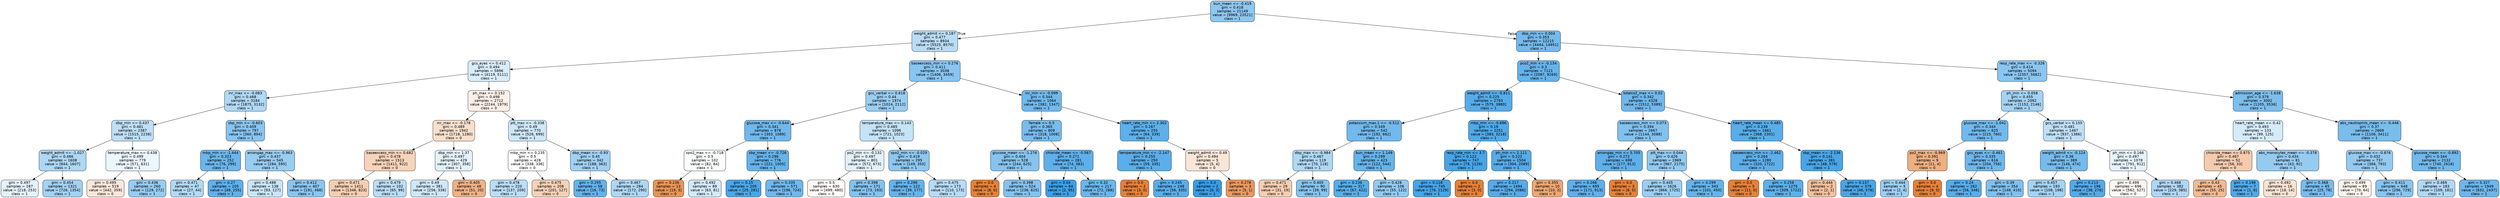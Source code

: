 digraph Tree {
node [shape=box, style="filled, rounded", color="black", fontname="helvetica"] ;
edge [fontname="helvetica"] ;
0 [label="bun_mean <= -0.419\ngini = 0.418\nsamples = 21149\nvalue = [9969, 23521]\nclass = 1", fillcolor="#8dc7f0"] ;
1 [label="weight_admit <= 0.187\ngini = 0.477\nsamples = 8934\nvalue = [5525, 8570]\nclass = 1", fillcolor="#b9dcf6"] ;
0 -> 1 [labeldistance=2.5, labelangle=45, headlabel="True"] ;
2 [label="gcs_eyes <= 0.412\ngini = 0.494\nsamples = 5896\nvalue = [4119, 5111]\nclass = 1", fillcolor="#d9ecfa"] ;
1 -> 2 ;
3 [label="inr_max <= -0.083\ngini = 0.468\nsamples = 3184\nvalue = [1875, 3132]\nclass = 1", fillcolor="#b0d8f5"] ;
2 -> 3 ;
4 [label="dbp_min <= 0.437\ngini = 0.481\nsamples = 2387\nvalue = [1515, 2238]\nclass = 1", fillcolor="#bfdff7"] ;
3 -> 4 ;
5 [label="weight_admit <= -1.027\ngini = 0.466\nsamples = 1608\nvalue = [944, 1607]\nclass = 1", fillcolor="#add7f4"] ;
4 -> 5 ;
6 [label="gini = 0.497\nsamples = 287\nvalue = [218, 253]\nclass = 1", fillcolor="#e4f1fb"] ;
5 -> 6 ;
7 [label="gini = 0.454\nsamples = 1321\nvalue = [726, 1354]\nclass = 1", fillcolor="#a3d2f3"] ;
5 -> 7 ;
8 [label="temperature_max <= 0.438\ngini = 0.499\nsamples = 779\nvalue = [571, 631]\nclass = 1", fillcolor="#ecf6fd"] ;
4 -> 8 ;
9 [label="gini = 0.495\nsamples = 519\nvalue = [442, 359]\nclass = 0", fillcolor="#fae7da"] ;
8 -> 9 ;
10 [label="gini = 0.436\nsamples = 260\nvalue = [129, 272]\nclass = 1", fillcolor="#97cbf1"] ;
8 -> 10 ;
11 [label="sbp_min <= -0.603\ngini = 0.409\nsamples = 797\nvalue = [360, 894]\nclass = 1", fillcolor="#89c4ef"] ;
3 -> 11 ;
12 [label="mbp_min <= -1.444\ngini = 0.323\nsamples = 252\nvalue = [76, 299]\nclass = 1", fillcolor="#6bb6ec"] ;
11 -> 12 ;
13 [label="gini = 0.471\nsamples = 47\nvalue = [27, 44]\nclass = 1", fillcolor="#b2d9f5"] ;
12 -> 13 ;
14 [label="gini = 0.27\nsamples = 205\nvalue = [49, 255]\nclass = 1", fillcolor="#5fb0ea"] ;
12 -> 14 ;
15 [label="aniongap_max <= -0.963\ngini = 0.437\nsamples = 545\nvalue = [284, 595]\nclass = 1", fillcolor="#98ccf1"] ;
11 -> 15 ;
16 [label="gini = 0.488\nsamples = 138\nvalue = [93, 127]\nclass = 1", fillcolor="#cae5f8"] ;
15 -> 16 ;
17 [label="gini = 0.412\nsamples = 407\nvalue = [191, 468]\nclass = 1", fillcolor="#8ac5f0"] ;
15 -> 17 ;
18 [label="ph_max <= 0.152\ngini = 0.498\nsamples = 2712\nvalue = [2244, 1979]\nclass = 0", fillcolor="#fcf0e8"] ;
2 -> 18 ;
19 [label="inr_max <= -0.178\ngini = 0.489\nsamples = 1942\nvalue = [1718, 1280]\nclass = 0", fillcolor="#f8dfcd"] ;
18 -> 19 ;
20 [label="baseexcess_min <= 0.682\ngini = 0.478\nsamples = 1513\nvalue = [1411, 922]\nclass = 0", fillcolor="#f6d3ba"] ;
19 -> 20 ;
21 [label="gini = 0.471\nsamples = 1411\nvalue = [1346, 823]\nclass = 0", fillcolor="#f5ceb2"] ;
20 -> 21 ;
22 [label="gini = 0.479\nsamples = 102\nvalue = [65, 99]\nclass = 1", fillcolor="#bbddf6"] ;
20 -> 22 ;
23 [label="dbp_min <= 1.37\ngini = 0.497\nsamples = 429\nvalue = [307, 358]\nclass = 1", fillcolor="#e3f1fb"] ;
19 -> 23 ;
24 [label="gini = 0.49\nsamples = 381\nvalue = [256, 338]\nclass = 1", fillcolor="#cfe7f9"] ;
23 -> 24 ;
25 [label="gini = 0.405\nsamples = 48\nvalue = [51, 20]\nclass = 0", fillcolor="#efb287"] ;
23 -> 25 ;
26 [label="ptt_max <= -0.338\ngini = 0.49\nsamples = 770\nvalue = [526, 699]\nclass = 1", fillcolor="#cee7f9"] ;
18 -> 26 ;
27 [label="mbp_min <= 0.235\ngini = 0.5\nsamples = 428\nvalue = [338, 336]\nclass = 0", fillcolor="#fffefe"] ;
26 -> 27 ;
28 [label="gini = 0.478\nsamples = 220\nvalue = [137, 209]\nclass = 1", fillcolor="#bbddf6"] ;
27 -> 28 ;
29 [label="gini = 0.475\nsamples = 208\nvalue = [201, 127]\nclass = 0", fillcolor="#f5d1b6"] ;
27 -> 29 ;
30 [label="dbp_mean <= -0.93\ngini = 0.45\nsamples = 342\nvalue = [188, 363]\nclass = 1", fillcolor="#a0d0f2"] ;
26 -> 30 ;
31 [label="gini = 0.295\nsamples = 58\nvalue = [16, 73]\nclass = 1", fillcolor="#64b2eb"] ;
30 -> 31 ;
32 [label="gini = 0.467\nsamples = 284\nvalue = [172, 290]\nclass = 1", fillcolor="#aed7f4"] ;
30 -> 32 ;
33 [label="baseexcess_min <= 0.276\ngini = 0.411\nsamples = 3038\nvalue = [1406, 3459]\nclass = 1", fillcolor="#89c5f0"] ;
1 -> 33 ;
34 [label="gcs_verbal <= 0.618\ngini = 0.44\nsamples = 1974\nvalue = [1024, 2112]\nclass = 1", fillcolor="#99cdf2"] ;
33 -> 34 ;
35 [label="glucose_max <= -0.644\ngini = 0.341\nsamples = 878\nvalue = [303, 1089]\nclass = 1", fillcolor="#70b8ec"] ;
34 -> 35 ;
36 [label="spo2_max <= -0.718\ngini = 0.5\nsamples = 102\nvalue = [82, 84]\nclass = 1", fillcolor="#fafdfe"] ;
35 -> 36 ;
37 [label="gini = 0.236\nsamples = 13\nvalue = [19, 3]\nclass = 0", fillcolor="#e99558"] ;
36 -> 37 ;
38 [label="gini = 0.492\nsamples = 89\nvalue = [63, 81]\nclass = 1", fillcolor="#d3e9f9"] ;
36 -> 38 ;
39 [label="sbp_mean <= -0.726\ngini = 0.296\nsamples = 776\nvalue = [221, 1005]\nclass = 1", fillcolor="#65b3eb"] ;
35 -> 39 ;
40 [label="gini = 0.15\nsamples = 205\nvalue = [25, 281]\nclass = 1", fillcolor="#4ba6e7"] ;
39 -> 40 ;
41 [label="gini = 0.335\nsamples = 571\nvalue = [196, 724]\nclass = 1", fillcolor="#6fb8ec"] ;
39 -> 41 ;
42 [label="temperature_max <= 0.143\ngini = 0.485\nsamples = 1096\nvalue = [721, 1023]\nclass = 1", fillcolor="#c5e2f7"] ;
34 -> 42 ;
43 [label="po2_min <= -0.132\ngini = 0.497\nsamples = 801\nvalue = [572, 673]\nclass = 1", fillcolor="#e1f0fb"] ;
42 -> 43 ;
44 [label="gini = 0.5\nsamples = 630\nvalue = [499, 480]\nclass = 0", fillcolor="#fefaf7"] ;
43 -> 44 ;
45 [label="gini = 0.398\nsamples = 171\nvalue = [73, 193]\nclass = 1", fillcolor="#84c2ef"] ;
43 -> 45 ;
46 [label="spo2_min <= -0.029\ngini = 0.419\nsamples = 295\nvalue = [149, 350]\nclass = 1", fillcolor="#8dc7f0"] ;
42 -> 46 ;
47 [label="gini = 0.296\nsamples = 122\nvalue = [39, 177]\nclass = 1", fillcolor="#65b3eb"] ;
46 -> 47 ;
48 [label="gini = 0.475\nsamples = 173\nvalue = [110, 173]\nclass = 1", fillcolor="#b7dbf6"] ;
46 -> 48 ;
49 [label="inr_min <= -0.099\ngini = 0.344\nsamples = 1064\nvalue = [382, 1347]\nclass = 1", fillcolor="#71b9ec"] ;
33 -> 49 ;
50 [label="female <= 0.5\ngini = 0.365\nsamples = 809\nvalue = [318, 1008]\nclass = 1", fillcolor="#77bced"] ;
49 -> 50 ;
51 [label="glucose_mean <= -1.276\ngini = 0.404\nsamples = 528\nvalue = [244, 625]\nclass = 1", fillcolor="#86c3ef"] ;
50 -> 51 ;
52 [label="gini = 0.0\nsamples = 4\nvalue = [8, 0]\nclass = 0", fillcolor="#e58139"] ;
51 -> 52 ;
53 [label="gini = 0.398\nsamples = 524\nvalue = [236, 625]\nclass = 1", fillcolor="#84c2ef"] ;
51 -> 53 ;
54 [label="chloride_mean <= -0.567\ngini = 0.271\nsamples = 281\nvalue = [74, 383]\nclass = 1", fillcolor="#5fb0ea"] ;
50 -> 54 ;
55 [label="gini = 0.04\nsamples = 64\nvalue = [2, 95]\nclass = 1", fillcolor="#3d9fe6"] ;
54 -> 55 ;
56 [label="gini = 0.32\nsamples = 217\nvalue = [72, 288]\nclass = 1", fillcolor="#6ab6ec"] ;
54 -> 56 ;
57 [label="heart_rate_min <= 2.302\ngini = 0.267\nsamples = 255\nvalue = [64, 339]\nclass = 1", fillcolor="#5eb0ea"] ;
49 -> 57 ;
58 [label="temperature_min <= -2.147\ngini = 0.255\nsamples = 250\nvalue = [59, 335]\nclass = 1", fillcolor="#5caeea"] ;
57 -> 58 ;
59 [label="gini = 0.0\nsamples = 2\nvalue = [3, 0]\nclass = 0", fillcolor="#e58139"] ;
58 -> 59 ;
60 [label="gini = 0.245\nsamples = 248\nvalue = [56, 335]\nclass = 1", fillcolor="#5aade9"] ;
58 -> 60 ;
61 [label="weight_admit <= 0.49\ngini = 0.494\nsamples = 5\nvalue = [5, 4]\nclass = 0", fillcolor="#fae6d7"] ;
57 -> 61 ;
62 [label="gini = 0.0\nsamples = 2\nvalue = [0, 3]\nclass = 1", fillcolor="#399de5"] ;
61 -> 62 ;
63 [label="gini = 0.278\nsamples = 3\nvalue = [5, 1]\nclass = 0", fillcolor="#ea9a61"] ;
61 -> 63 ;
64 [label="dbp_min <= 0.004\ngini = 0.353\nsamples = 12215\nvalue = [4444, 14951]\nclass = 1", fillcolor="#74baed"] ;
0 -> 64 [labeldistance=2.5, labelangle=-45, headlabel="False"] ;
65 [label="pco2_min <= -0.134\ngini = 0.3\nsamples = 7121\nvalue = [2087, 9269]\nclass = 1", fillcolor="#66b3eb"] ;
64 -> 65 ;
66 [label="weight_admit <= -0.811\ngini = 0.225\nsamples = 2793\nvalue = [575, 3880]\nclass = 1", fillcolor="#56ace9"] ;
65 -> 66 ;
67 [label="potassium_max.1 <= -0.512\ngini = 0.349\nsamples = 542\nvalue = [192, 662]\nclass = 1", fillcolor="#72b9ed"] ;
66 -> 67 ;
68 [label="dbp_max <= -0.984\ngini = 0.467\nsamples = 119\nvalue = [70, 118]\nclass = 1", fillcolor="#aed7f4"] ;
67 -> 68 ;
69 [label="gini = 0.471\nsamples = 29\nvalue = [31, 19]\nclass = 0", fillcolor="#f5ceb2"] ;
68 -> 69 ;
70 [label="gini = 0.405\nsamples = 90\nvalue = [39, 99]\nclass = 1", fillcolor="#87c4ef"] ;
68 -> 70 ;
71 [label="bun_mean <= 1.149\ngini = 0.299\nsamples = 423\nvalue = [122, 544]\nclass = 1", fillcolor="#65b3eb"] ;
67 -> 71 ;
72 [label="gini = 0.236\nsamples = 317\nvalue = [67, 422]\nclass = 1", fillcolor="#58ade9"] ;
71 -> 72 ;
73 [label="gini = 0.428\nsamples = 106\nvalue = [55, 122]\nclass = 1", fillcolor="#92c9f1"] ;
71 -> 73 ;
74 [label="mbp_min <= -0.696\ngini = 0.19\nsamples = 2251\nvalue = [383, 3218]\nclass = 1", fillcolor="#51a9e8"] ;
66 -> 74 ;
75 [label="resp_rate_min <= 3.7\ngini = 0.122\nsamples = 747\nvalue = [79, 1129]\nclass = 1", fillcolor="#47a4e7"] ;
74 -> 75 ;
76 [label="gini = 0.118\nsamples = 745\nvalue = [76, 1129]\nclass = 1", fillcolor="#46a4e7"] ;
75 -> 76 ;
77 [label="gini = 0.0\nsamples = 2\nvalue = [3, 0]\nclass = 0", fillcolor="#e58139"] ;
75 -> 77 ;
78 [label="ph_min <= 2.111\ngini = 0.222\nsamples = 1504\nvalue = [304, 2089]\nclass = 1", fillcolor="#56abe9"] ;
74 -> 78 ;
79 [label="gini = 0.217\nsamples = 1494\nvalue = [294, 2086]\nclass = 1", fillcolor="#55abe9"] ;
78 -> 79 ;
80 [label="gini = 0.355\nsamples = 10\nvalue = [10, 3]\nclass = 0", fillcolor="#eda774"] ;
78 -> 80 ;
81 [label="totalco2_max <= 0.02\ngini = 0.342\nsamples = 4328\nvalue = [1512, 5389]\nclass = 1", fillcolor="#71b8ec"] ;
65 -> 81 ;
82 [label="baseexcess_min <= 0.073\ngini = 0.394\nsamples = 2667\nvalue = [1144, 3088]\nclass = 1", fillcolor="#82c1ef"] ;
81 -> 82 ;
83 [label="aniongap_min <= 5.705\ngini = 0.272\nsamples = 698\nvalue = [177, 913]\nclass = 1", fillcolor="#5fb0ea"] ;
82 -> 83 ;
84 [label="gini = 0.266\nsamples = 695\nvalue = [171, 913]\nclass = 1", fillcolor="#5eafea"] ;
83 -> 84 ;
85 [label="gini = 0.0\nsamples = 3\nvalue = [6, 0]\nclass = 0", fillcolor="#e58139"] ;
83 -> 85 ;
86 [label="ptt_max <= 0.044\ngini = 0.426\nsamples = 1969\nvalue = [967, 2175]\nclass = 1", fillcolor="#91c9f1"] ;
82 -> 86 ;
87 [label="gini = 0.445\nsamples = 1626\nvalue = [866, 1725]\nclass = 1", fillcolor="#9ccef2"] ;
86 -> 87 ;
88 [label="gini = 0.299\nsamples = 343\nvalue = [101, 450]\nclass = 1", fillcolor="#65b3eb"] ;
86 -> 88 ;
89 [label="heart_rate_mean <= 0.485\ngini = 0.238\nsamples = 1661\nvalue = [368, 2301]\nclass = 1", fillcolor="#59ade9"] ;
81 -> 89 ;
90 [label="baseexcess_min <= -2.462\ngini = 0.264\nsamples = 1280\nvalue = [320, 1722]\nclass = 1", fillcolor="#5eafea"] ;
89 -> 90 ;
91 [label="gini = 0.0\nsamples = 5\nvalue = [11, 0]\nclass = 0", fillcolor="#e58139"] ;
90 -> 91 ;
92 [label="gini = 0.258\nsamples = 1275\nvalue = [309, 1722]\nclass = 1", fillcolor="#5dafea"] ;
90 -> 92 ;
93 [label="sbp_mean <= -2.136\ngini = 0.141\nsamples = 381\nvalue = [48, 579]\nclass = 1", fillcolor="#49a5e7"] ;
89 -> 93 ;
94 [label="gini = 0.444\nsamples = 2\nvalue = [2, 1]\nclass = 0", fillcolor="#f2c09c"] ;
93 -> 94 ;
95 [label="gini = 0.137\nsamples = 379\nvalue = [46, 578]\nclass = 1", fillcolor="#49a5e7"] ;
93 -> 95 ;
96 [label="resp_rate_max <= -0.326\ngini = 0.414\nsamples = 5094\nvalue = [2357, 5682]\nclass = 1", fillcolor="#8bc6f0"] ;
64 -> 96 ;
97 [label="ph_min <= 0.058\ngini = 0.455\nsamples = 2092\nvalue = [1152, 2146]\nclass = 1", fillcolor="#a3d2f3"] ;
96 -> 97 ;
98 [label="glucose_max <= -1.042\ngini = 0.344\nsamples = 625\nvalue = [215, 760]\nclass = 1", fillcolor="#71b9ec"] ;
97 -> 98 ;
99 [label="po2_max <= -0.969\ngini = 0.391\nsamples = 9\nvalue = [11, 4]\nclass = 0", fillcolor="#eeaf81"] ;
98 -> 99 ;
100 [label="gini = 0.444\nsamples = 5\nvalue = [2, 4]\nclass = 1", fillcolor="#9ccef2"] ;
99 -> 100 ;
101 [label="gini = 0.0\nsamples = 4\nvalue = [9, 0]\nclass = 0", fillcolor="#e58139"] ;
99 -> 101 ;
102 [label="gcs_eyes <= -0.461\ngini = 0.335\nsamples = 616\nvalue = [204, 756]\nclass = 1", fillcolor="#6eb7ec"] ;
98 -> 102 ;
103 [label="gini = 0.24\nsamples = 262\nvalue = [56, 346]\nclass = 1", fillcolor="#59ade9"] ;
102 -> 103 ;
104 [label="gini = 0.39\nsamples = 354\nvalue = [148, 410]\nclass = 1", fillcolor="#80c0ee"] ;
102 -> 104 ;
105 [label="gcs_verbal <= 0.155\ngini = 0.481\nsamples = 1467\nvalue = [937, 1386]\nclass = 1", fillcolor="#bfdff7"] ;
97 -> 105 ;
106 [label="weight_admit <= -0.124\ngini = 0.36\nsamples = 389\nvalue = [146, 474]\nclass = 1", fillcolor="#76bbed"] ;
105 -> 106 ;
107 [label="gini = 0.457\nsamples = 193\nvalue = [108, 198]\nclass = 1", fillcolor="#a5d2f3"] ;
106 -> 107 ;
108 [label="gini = 0.213\nsamples = 196\nvalue = [38, 276]\nclass = 1", fillcolor="#54aae9"] ;
106 -> 108 ;
109 [label="ph_min <= 0.166\ngini = 0.497\nsamples = 1078\nvalue = [791, 912]\nclass = 1", fillcolor="#e5f2fc"] ;
105 -> 109 ;
110 [label="gini = 0.499\nsamples = 696\nvalue = [562, 527]\nclass = 0", fillcolor="#fdf7f3"] ;
109 -> 110 ;
111 [label="gini = 0.468\nsamples = 382\nvalue = [229, 385]\nclass = 1", fillcolor="#afd7f4"] ;
109 -> 111 ;
112 [label="admission_age <= -1.638\ngini = 0.379\nsamples = 3002\nvalue = [1205, 3536]\nclass = 1", fillcolor="#7cbeee"] ;
96 -> 112 ;
113 [label="heart_rate_mean <= 0.42\ngini = 0.493\nsamples = 133\nvalue = [99, 125]\nclass = 1", fillcolor="#d6ebfa"] ;
112 -> 113 ;
114 [label="chloride_mean <= 0.875\ngini = 0.467\nsamples = 52\nvalue = [56, 33]\nclass = 0", fillcolor="#f4cbae"] ;
113 -> 114 ;
115 [label="gini = 0.43\nsamples = 45\nvalue = [55, 25]\nclass = 0", fillcolor="#f1ba93"] ;
114 -> 115 ;
116 [label="gini = 0.198\nsamples = 7\nvalue = [1, 8]\nclass = 1", fillcolor="#52a9e8"] ;
114 -> 116 ;
117 [label="abs_monocytes_mean <= -0.378\ngini = 0.434\nsamples = 81\nvalue = [43, 92]\nclass = 1", fillcolor="#96cbf1"] ;
113 -> 117 ;
118 [label="gini = 0.492\nsamples = 16\nvalue = [18, 14]\nclass = 0", fillcolor="#f9e3d3"] ;
117 -> 118 ;
119 [label="gini = 0.368\nsamples = 65\nvalue = [25, 78]\nclass = 1", fillcolor="#78bced"] ;
117 -> 119 ;
120 [label="abs_neutrophils_mean <= -0.446\ngini = 0.37\nsamples = 2869\nvalue = [1106, 3411]\nclass = 1", fillcolor="#79bded"] ;
112 -> 120 ;
121 [label="glucose_max <= -0.876\ngini = 0.432\nsamples = 737\nvalue = [366, 793]\nclass = 1", fillcolor="#94caf1"] ;
120 -> 121 ;
122 [label="gini = 0.499\nsamples = 89\nvalue = [70, 64]\nclass = 0", fillcolor="#fdf4ee"] ;
121 -> 122 ;
123 [label="gini = 0.411\nsamples = 648\nvalue = [296, 729]\nclass = 1", fillcolor="#89c5f0"] ;
121 -> 123 ;
124 [label="glucose_mean <= -0.892\ngini = 0.344\nsamples = 2132\nvalue = [740, 2618]\nclass = 1", fillcolor="#71b9ec"] ;
120 -> 124 ;
125 [label="gini = 0.469\nsamples = 183\nvalue = [109, 181]\nclass = 1", fillcolor="#b0d8f5"] ;
124 -> 125 ;
126 [label="gini = 0.327\nsamples = 1949\nvalue = [631, 2437]\nclass = 1", fillcolor="#6cb6ec"] ;
124 -> 126 ;
}